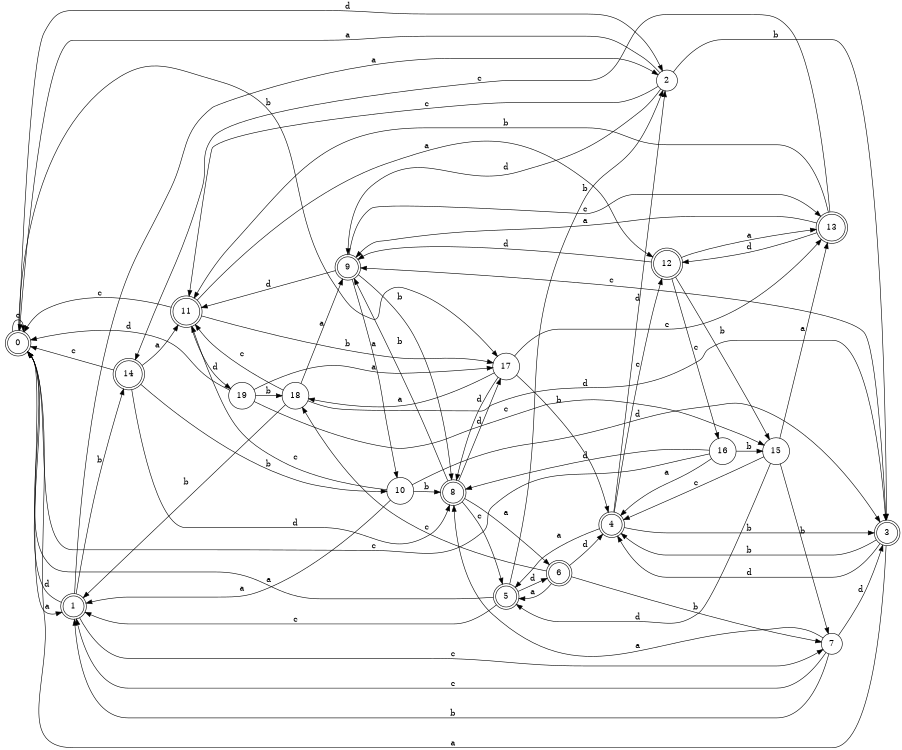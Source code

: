 digraph n16_3 {
__start0 [label="" shape="none"];

rankdir=LR;
size="8,5";

s0 [style="rounded,filled", color="black", fillcolor="white" shape="doublecircle", label="0"];
s1 [style="rounded,filled", color="black", fillcolor="white" shape="doublecircle", label="1"];
s2 [style="filled", color="black", fillcolor="white" shape="circle", label="2"];
s3 [style="rounded,filled", color="black", fillcolor="white" shape="doublecircle", label="3"];
s4 [style="rounded,filled", color="black", fillcolor="white" shape="doublecircle", label="4"];
s5 [style="rounded,filled", color="black", fillcolor="white" shape="doublecircle", label="5"];
s6 [style="rounded,filled", color="black", fillcolor="white" shape="doublecircle", label="6"];
s7 [style="filled", color="black", fillcolor="white" shape="circle", label="7"];
s8 [style="rounded,filled", color="black", fillcolor="white" shape="doublecircle", label="8"];
s9 [style="rounded,filled", color="black", fillcolor="white" shape="doublecircle", label="9"];
s10 [style="filled", color="black", fillcolor="white" shape="circle", label="10"];
s11 [style="rounded,filled", color="black", fillcolor="white" shape="doublecircle", label="11"];
s12 [style="rounded,filled", color="black", fillcolor="white" shape="doublecircle", label="12"];
s13 [style="rounded,filled", color="black", fillcolor="white" shape="doublecircle", label="13"];
s14 [style="rounded,filled", color="black", fillcolor="white" shape="doublecircle", label="14"];
s15 [style="filled", color="black", fillcolor="white" shape="circle", label="15"];
s16 [style="filled", color="black", fillcolor="white" shape="circle", label="16"];
s17 [style="filled", color="black", fillcolor="white" shape="circle", label="17"];
s18 [style="filled", color="black", fillcolor="white" shape="circle", label="18"];
s19 [style="filled", color="black", fillcolor="white" shape="circle", label="19"];
s0 -> s1 [label="a"];
s0 -> s17 [label="b"];
s0 -> s0 [label="c"];
s0 -> s2 [label="d"];
s1 -> s2 [label="a"];
s1 -> s14 [label="b"];
s1 -> s7 [label="c"];
s1 -> s0 [label="d"];
s2 -> s0 [label="a"];
s2 -> s3 [label="b"];
s2 -> s11 [label="c"];
s2 -> s9 [label="d"];
s3 -> s0 [label="a"];
s3 -> s4 [label="b"];
s3 -> s9 [label="c"];
s3 -> s4 [label="d"];
s4 -> s5 [label="a"];
s4 -> s3 [label="b"];
s4 -> s12 [label="c"];
s4 -> s2 [label="d"];
s5 -> s0 [label="a"];
s5 -> s2 [label="b"];
s5 -> s1 [label="c"];
s5 -> s6 [label="d"];
s6 -> s5 [label="a"];
s6 -> s7 [label="b"];
s6 -> s18 [label="c"];
s6 -> s4 [label="d"];
s7 -> s8 [label="a"];
s7 -> s1 [label="b"];
s7 -> s1 [label="c"];
s7 -> s3 [label="d"];
s8 -> s6 [label="a"];
s8 -> s9 [label="b"];
s8 -> s5 [label="c"];
s8 -> s17 [label="d"];
s9 -> s10 [label="a"];
s9 -> s8 [label="b"];
s9 -> s13 [label="c"];
s9 -> s11 [label="d"];
s10 -> s1 [label="a"];
s10 -> s8 [label="b"];
s10 -> s11 [label="c"];
s10 -> s3 [label="d"];
s11 -> s12 [label="a"];
s11 -> s17 [label="b"];
s11 -> s0 [label="c"];
s11 -> s19 [label="d"];
s12 -> s13 [label="a"];
s12 -> s15 [label="b"];
s12 -> s16 [label="c"];
s12 -> s9 [label="d"];
s13 -> s9 [label="a"];
s13 -> s11 [label="b"];
s13 -> s14 [label="c"];
s13 -> s12 [label="d"];
s14 -> s11 [label="a"];
s14 -> s10 [label="b"];
s14 -> s0 [label="c"];
s14 -> s8 [label="d"];
s15 -> s13 [label="a"];
s15 -> s7 [label="b"];
s15 -> s4 [label="c"];
s15 -> s5 [label="d"];
s16 -> s4 [label="a"];
s16 -> s15 [label="b"];
s16 -> s0 [label="c"];
s16 -> s8 [label="d"];
s17 -> s18 [label="a"];
s17 -> s4 [label="b"];
s17 -> s13 [label="c"];
s17 -> s8 [label="d"];
s18 -> s9 [label="a"];
s18 -> s1 [label="b"];
s18 -> s11 [label="c"];
s18 -> s3 [label="d"];
s19 -> s17 [label="a"];
s19 -> s18 [label="b"];
s19 -> s15 [label="c"];
s19 -> s0 [label="d"];

}